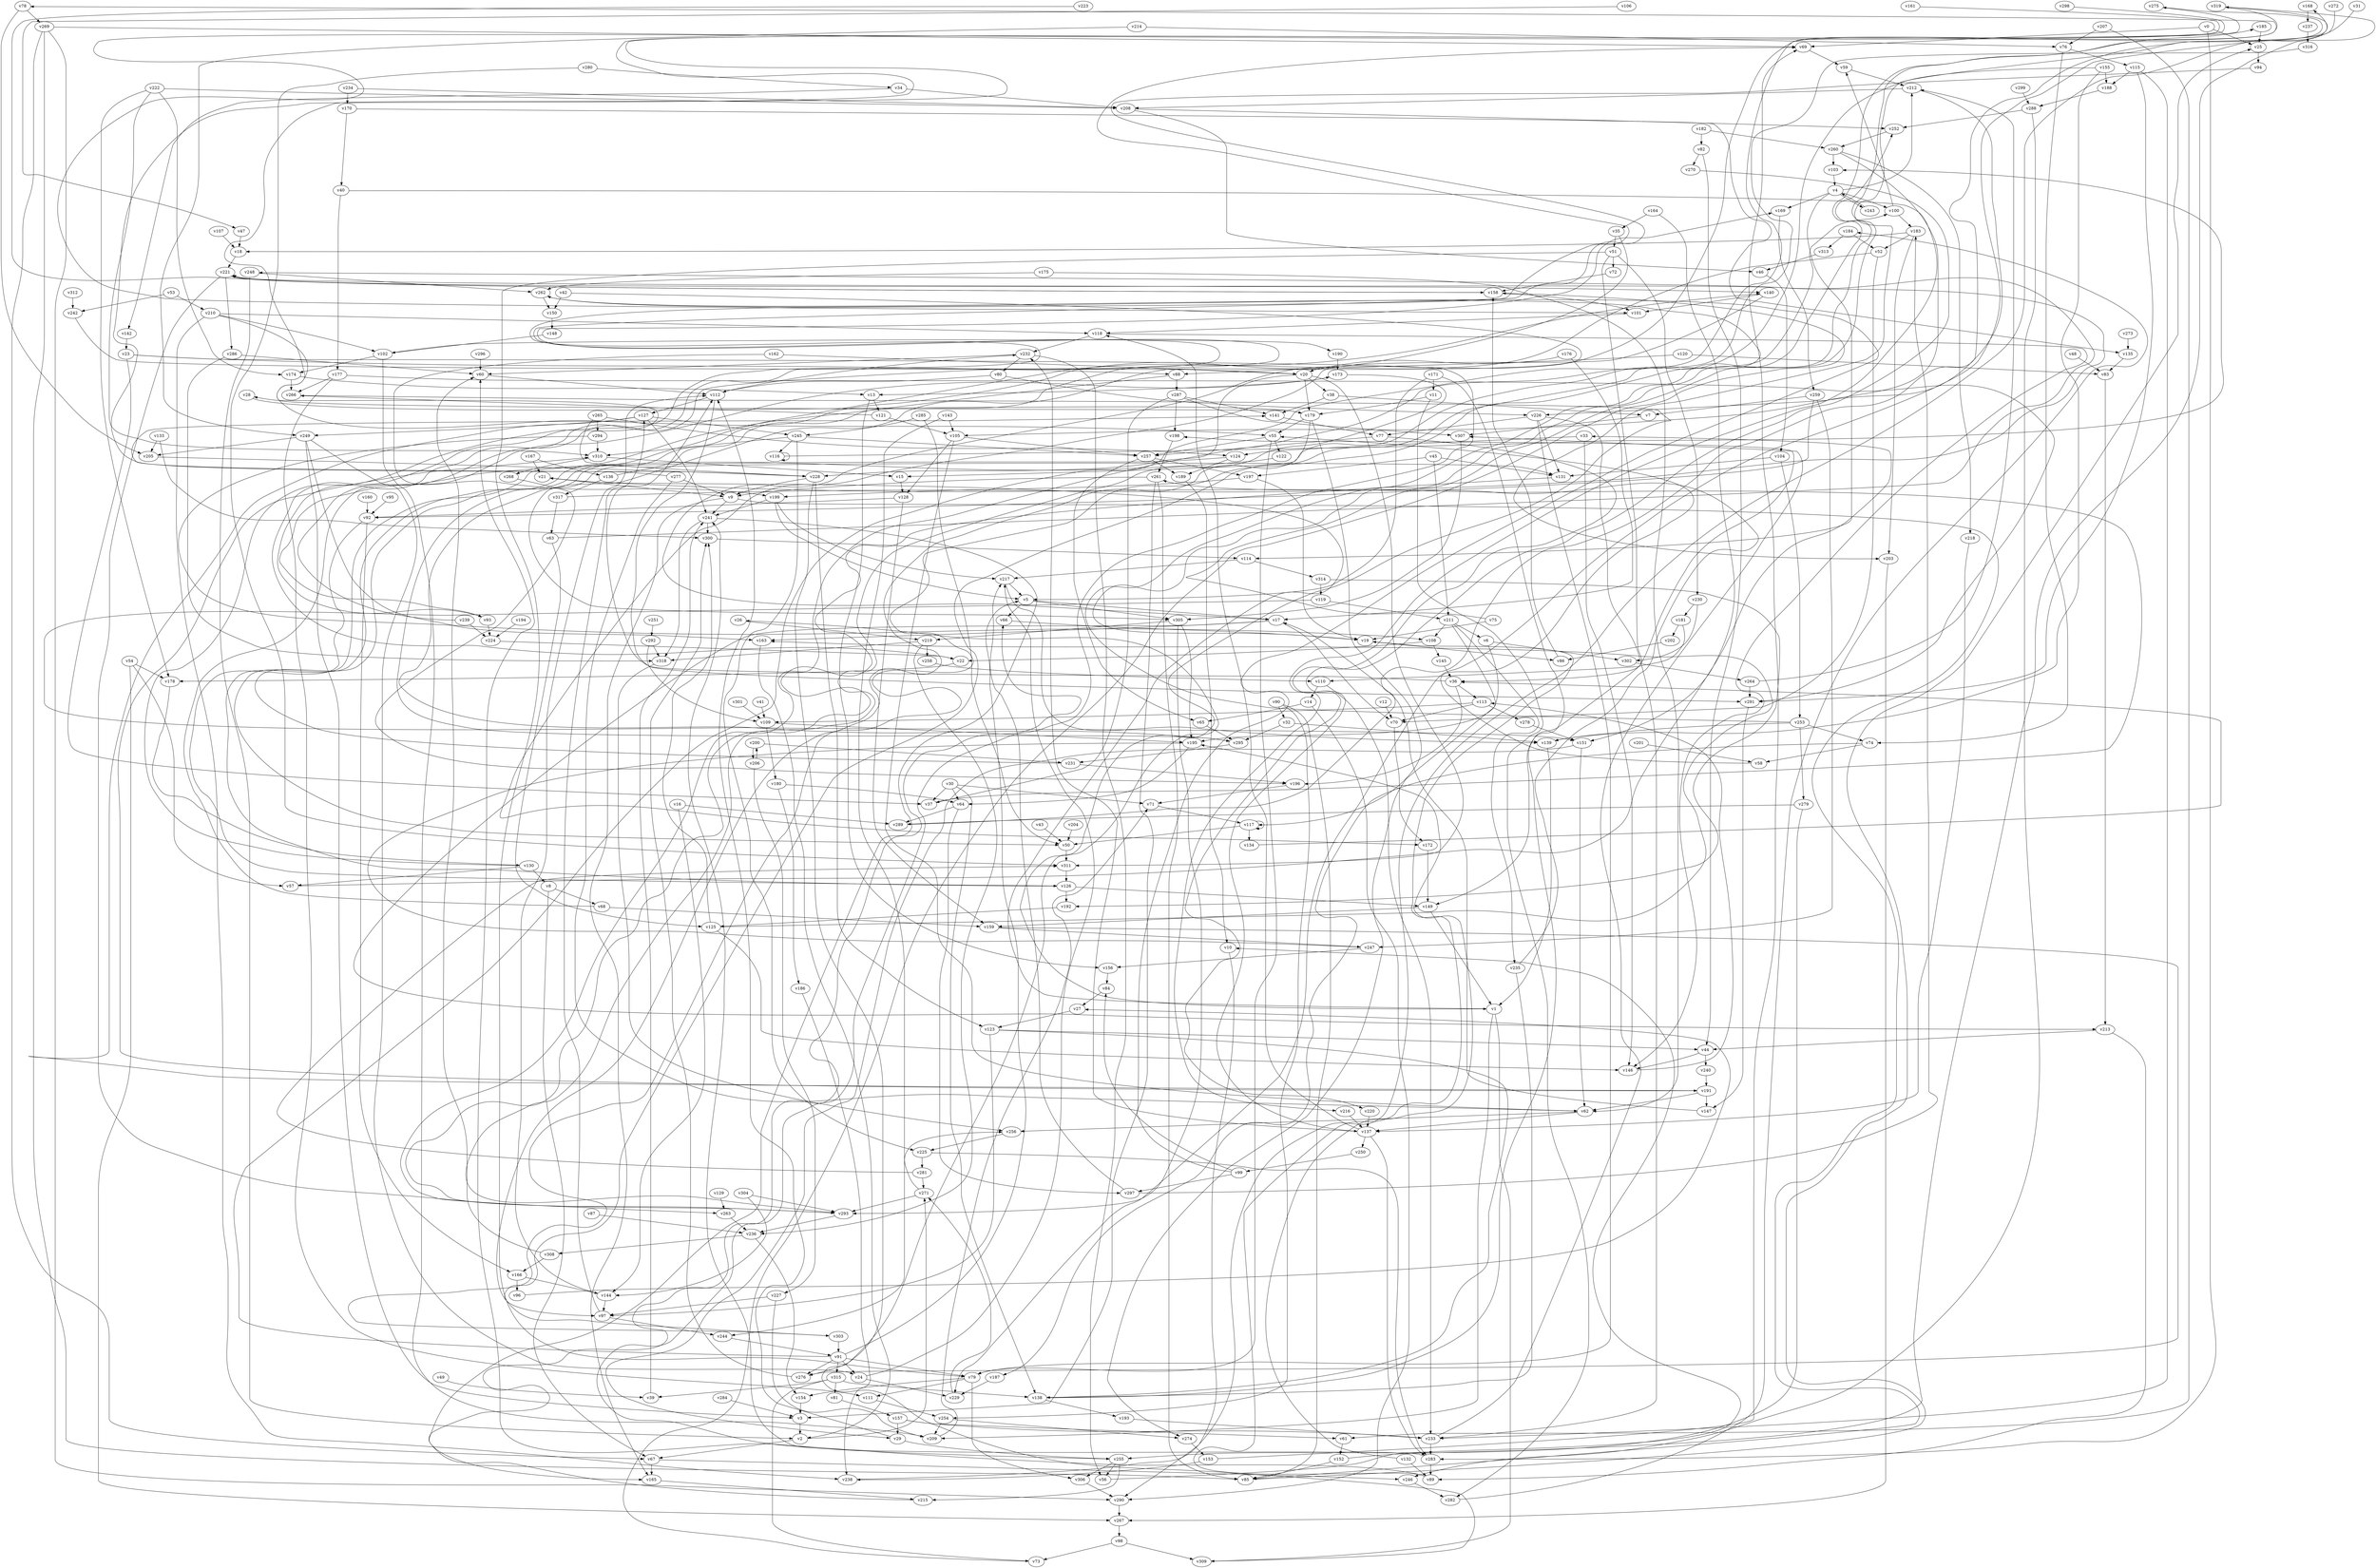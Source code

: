 // Benchmark game 472 - 320 vertices
// time_bound: 151
// targets: v79
digraph G {
    v0 [name="v0", player=1];
    v1 [name="v1", player=0];
    v2 [name="v2", player=0];
    v3 [name="v3", player=1];
    v4 [name="v4", player=0];
    v5 [name="v5", player=0];
    v6 [name="v6", player=0];
    v7 [name="v7", player=0];
    v8 [name="v8", player=1];
    v9 [name="v9", player=0];
    v10 [name="v10", player=0];
    v11 [name="v11", player=1];
    v12 [name="v12", player=1];
    v13 [name="v13", player=1];
    v14 [name="v14", player=0];
    v15 [name="v15", player=1];
    v16 [name="v16", player=0];
    v17 [name="v17", player=0];
    v18 [name="v18", player=0];
    v19 [name="v19", player=0];
    v20 [name="v20", player=1];
    v21 [name="v21", player=0];
    v22 [name="v22", player=0];
    v23 [name="v23", player=1];
    v24 [name="v24", player=0];
    v25 [name="v25", player=1];
    v26 [name="v26", player=1];
    v27 [name="v27", player=1];
    v28 [name="v28", player=0];
    v29 [name="v29", player=1];
    v30 [name="v30", player=0];
    v31 [name="v31", player=1];
    v32 [name="v32", player=0];
    v33 [name="v33", player=1];
    v34 [name="v34", player=1];
    v35 [name="v35", player=1];
    v36 [name="v36", player=0];
    v37 [name="v37", player=1];
    v38 [name="v38", player=0];
    v39 [name="v39", player=1];
    v40 [name="v40", player=1];
    v41 [name="v41", player=1];
    v42 [name="v42", player=0];
    v43 [name="v43", player=0];
    v44 [name="v44", player=1];
    v45 [name="v45", player=0];
    v46 [name="v46", player=1];
    v47 [name="v47", player=0];
    v48 [name="v48", player=1];
    v49 [name="v49", player=0];
    v50 [name="v50", player=0];
    v51 [name="v51", player=1];
    v52 [name="v52", player=0];
    v53 [name="v53", player=1];
    v54 [name="v54", player=0];
    v55 [name="v55", player=0];
    v56 [name="v56", player=1];
    v57 [name="v57", player=1];
    v58 [name="v58", player=0];
    v59 [name="v59", player=0];
    v60 [name="v60", player=0];
    v61 [name="v61", player=0];
    v62 [name="v62", player=0];
    v63 [name="v63", player=1];
    v64 [name="v64", player=1];
    v65 [name="v65", player=1];
    v66 [name="v66", player=0];
    v67 [name="v67", player=0];
    v68 [name="v68", player=0];
    v69 [name="v69", player=0];
    v70 [name="v70", player=1];
    v71 [name="v71", player=0];
    v72 [name="v72", player=1];
    v73 [name="v73", player=0];
    v74 [name="v74", player=1];
    v75 [name="v75", player=1];
    v76 [name="v76", player=0];
    v77 [name="v77", player=1];
    v78 [name="v78", player=0];
    v79 [name="v79", player=1, target=1];
    v80 [name="v80", player=0];
    v81 [name="v81", player=1];
    v82 [name="v82", player=0];
    v83 [name="v83", player=1];
    v84 [name="v84", player=0];
    v85 [name="v85", player=0];
    v86 [name="v86", player=0];
    v87 [name="v87", player=0];
    v88 [name="v88", player=0];
    v89 [name="v89", player=1];
    v90 [name="v90", player=0];
    v91 [name="v91", player=0];
    v92 [name="v92", player=1];
    v93 [name="v93", player=0];
    v94 [name="v94", player=0];
    v95 [name="v95", player=1];
    v96 [name="v96", player=0];
    v97 [name="v97", player=0];
    v98 [name="v98", player=0];
    v99 [name="v99", player=0];
    v100 [name="v100", player=0];
    v101 [name="v101", player=0];
    v102 [name="v102", player=1];
    v103 [name="v103", player=1];
    v104 [name="v104", player=1];
    v105 [name="v105", player=0];
    v106 [name="v106", player=1];
    v107 [name="v107", player=0];
    v108 [name="v108", player=0];
    v109 [name="v109", player=1];
    v110 [name="v110", player=1];
    v111 [name="v111", player=1];
    v112 [name="v112", player=0];
    v113 [name="v113", player=1];
    v114 [name="v114", player=1];
    v115 [name="v115", player=0];
    v116 [name="v116", player=0];
    v117 [name="v117", player=1];
    v118 [name="v118", player=1];
    v119 [name="v119", player=0];
    v120 [name="v120", player=1];
    v121 [name="v121", player=1];
    v122 [name="v122", player=1];
    v123 [name="v123", player=0];
    v124 [name="v124", player=0];
    v125 [name="v125", player=1];
    v126 [name="v126", player=1];
    v127 [name="v127", player=1];
    v128 [name="v128", player=1];
    v129 [name="v129", player=0];
    v130 [name="v130", player=1];
    v131 [name="v131", player=0];
    v132 [name="v132", player=0];
    v133 [name="v133", player=0];
    v134 [name="v134", player=1];
    v135 [name="v135", player=1];
    v136 [name="v136", player=1];
    v137 [name="v137", player=1];
    v138 [name="v138", player=0];
    v139 [name="v139", player=0];
    v140 [name="v140", player=1];
    v141 [name="v141", player=1];
    v142 [name="v142", player=0];
    v143 [name="v143", player=1];
    v144 [name="v144", player=0];
    v145 [name="v145", player=0];
    v146 [name="v146", player=0];
    v147 [name="v147", player=1];
    v148 [name="v148", player=1];
    v149 [name="v149", player=0];
    v150 [name="v150", player=0];
    v151 [name="v151", player=1];
    v152 [name="v152", player=1];
    v153 [name="v153", player=1];
    v154 [name="v154", player=0];
    v155 [name="v155", player=0];
    v156 [name="v156", player=1];
    v157 [name="v157", player=0];
    v158 [name="v158", player=0];
    v159 [name="v159", player=1];
    v160 [name="v160", player=1];
    v161 [name="v161", player=1];
    v162 [name="v162", player=1];
    v163 [name="v163", player=0];
    v164 [name="v164", player=1];
    v165 [name="v165", player=0];
    v166 [name="v166", player=0];
    v167 [name="v167", player=0];
    v168 [name="v168", player=1];
    v169 [name="v169", player=1];
    v170 [name="v170", player=1];
    v171 [name="v171", player=0];
    v172 [name="v172", player=0];
    v173 [name="v173", player=0];
    v174 [name="v174", player=0];
    v175 [name="v175", player=0];
    v176 [name="v176", player=1];
    v177 [name="v177", player=0];
    v178 [name="v178", player=0];
    v179 [name="v179", player=1];
    v180 [name="v180", player=1];
    v181 [name="v181", player=0];
    v182 [name="v182", player=0];
    v183 [name="v183", player=0];
    v184 [name="v184", player=0];
    v185 [name="v185", player=1];
    v186 [name="v186", player=1];
    v187 [name="v187", player=1];
    v188 [name="v188", player=1];
    v189 [name="v189", player=0];
    v190 [name="v190", player=0];
    v191 [name="v191", player=1];
    v192 [name="v192", player=1];
    v193 [name="v193", player=0];
    v194 [name="v194", player=1];
    v195 [name="v195", player=0];
    v196 [name="v196", player=0];
    v197 [name="v197", player=1];
    v198 [name="v198", player=1];
    v199 [name="v199", player=0];
    v200 [name="v200", player=1];
    v201 [name="v201", player=1];
    v202 [name="v202", player=0];
    v203 [name="v203", player=0];
    v204 [name="v204", player=1];
    v205 [name="v205", player=0];
    v206 [name="v206", player=0];
    v207 [name="v207", player=1];
    v208 [name="v208", player=1];
    v209 [name="v209", player=0];
    v210 [name="v210", player=1];
    v211 [name="v211", player=0];
    v212 [name="v212", player=0];
    v213 [name="v213", player=1];
    v214 [name="v214", player=1];
    v215 [name="v215", player=1];
    v216 [name="v216", player=0];
    v217 [name="v217", player=0];
    v218 [name="v218", player=1];
    v219 [name="v219", player=1];
    v220 [name="v220", player=0];
    v221 [name="v221", player=1];
    v222 [name="v222", player=1];
    v223 [name="v223", player=0];
    v224 [name="v224", player=1];
    v225 [name="v225", player=1];
    v226 [name="v226", player=0];
    v227 [name="v227", player=0];
    v228 [name="v228", player=1];
    v229 [name="v229", player=1];
    v230 [name="v230", player=1];
    v231 [name="v231", player=1];
    v232 [name="v232", player=1];
    v233 [name="v233", player=1];
    v234 [name="v234", player=1];
    v235 [name="v235", player=0];
    v236 [name="v236", player=0];
    v237 [name="v237", player=0];
    v238 [name="v238", player=1];
    v239 [name="v239", player=1];
    v240 [name="v240", player=1];
    v241 [name="v241", player=0];
    v242 [name="v242", player=0];
    v243 [name="v243", player=0];
    v244 [name="v244", player=0];
    v245 [name="v245", player=1];
    v246 [name="v246", player=1];
    v247 [name="v247", player=1];
    v248 [name="v248", player=0];
    v249 [name="v249", player=1];
    v250 [name="v250", player=1];
    v251 [name="v251", player=1];
    v252 [name="v252", player=0];
    v253 [name="v253", player=1];
    v254 [name="v254", player=0];
    v255 [name="v255", player=0];
    v256 [name="v256", player=1];
    v257 [name="v257", player=0];
    v258 [name="v258", player=0];
    v259 [name="v259", player=0];
    v260 [name="v260", player=1];
    v261 [name="v261", player=1];
    v262 [name="v262", player=0];
    v263 [name="v263", player=0];
    v264 [name="v264", player=0];
    v265 [name="v265", player=1];
    v266 [name="v266", player=1];
    v267 [name="v267", player=1];
    v268 [name="v268", player=0];
    v269 [name="v269", player=1];
    v270 [name="v270", player=0];
    v271 [name="v271", player=1];
    v272 [name="v272", player=0];
    v273 [name="v273", player=1];
    v274 [name="v274", player=1];
    v275 [name="v275", player=0];
    v276 [name="v276", player=0];
    v277 [name="v277", player=1];
    v278 [name="v278", player=0];
    v279 [name="v279", player=1];
    v280 [name="v280", player=0];
    v281 [name="v281", player=1];
    v282 [name="v282", player=1];
    v283 [name="v283", player=0];
    v284 [name="v284", player=1];
    v285 [name="v285", player=0];
    v286 [name="v286", player=1];
    v287 [name="v287", player=1];
    v288 [name="v288", player=0];
    v289 [name="v289", player=0];
    v290 [name="v290", player=0];
    v291 [name="v291", player=1];
    v292 [name="v292", player=0];
    v293 [name="v293", player=0];
    v294 [name="v294", player=1];
    v295 [name="v295", player=0];
    v296 [name="v296", player=0];
    v297 [name="v297", player=1];
    v298 [name="v298", player=1];
    v299 [name="v299", player=1];
    v300 [name="v300", player=1];
    v301 [name="v301", player=1];
    v302 [name="v302", player=0];
    v303 [name="v303", player=0];
    v304 [name="v304", player=0];
    v305 [name="v305", player=0];
    v306 [name="v306", player=1];
    v307 [name="v307", player=0];
    v308 [name="v308", player=0];
    v309 [name="v309", player=0];
    v310 [name="v310", player=0];
    v311 [name="v311", player=1];
    v312 [name="v312", player=1];
    v313 [name="v313", player=0];
    v314 [name="v314", player=1];
    v315 [name="v315", player=1];
    v316 [name="v316", player=0];
    v317 [name="v317", player=1];
    v318 [name="v318", player=1];
    v319 [name="v319", player=0];

    v0 -> v69;
    v1 -> v21 [constraint="t >= 5"];
    v2 -> v67;
    v3 -> v2;
    v4 -> v212;
    v5 -> v17;
    v6 -> v274 [constraint="t < 7"];
    v7 -> v307;
    v8 -> v68;
    v9 -> v85 [constraint="t mod 5 == 0"];
    v10 -> v290;
    v11 -> v179;
    v12 -> v70;
    v13 -> v121;
    v14 -> v65;
    v15 -> v128;
    v16 -> v144;
    v17 -> v213 [constraint="t mod 4 == 0"];
    v18 -> v221;
    v19 -> v252 [constraint="t mod 3 == 1"];
    v20 -> v311;
    v21 -> v9;
    v22 -> v69 [constraint="t < 14"];
    v23 -> v255 [constraint="t mod 4 == 0"];
    v24 -> v217;
    v25 -> v94;
    v26 -> v219;
    v27 -> v123;
    v28 -> v179;
    v29 -> v112;
    v30 -> v64;
    v31 -> v229 [constraint="t < 13"];
    v32 -> v295;
    v33 -> v146;
    v34 -> v142 [constraint="t mod 5 == 1"];
    v35 -> v295 [constraint="t < 13"];
    v36 -> v113;
    v37 -> v21 [constraint="t < 15"];
    v38 -> v7;
    v39 -> v241;
    v40 -> v216 [constraint="t >= 2"];
    v41 -> v109;
    v42 -> v305 [constraint="t < 7"];
    v43 -> v50;
    v44 -> v240;
    v45 -> v211;
    v46 -> v104;
    v47 -> v18;
    v48 -> v83;
    v49 -> v39;
    v50 -> v311;
    v51 -> v72;
    v52 -> v295 [constraint="t >= 3"];
    v53 -> v210;
    v54 -> v178;
    v55 -> v257;
    v56 -> v10 [constraint="t mod 5 == 0"];
    v57 -> v33 [constraint="t < 7"];
    v58 -> v55 [constraint="t < 11"];
    v59 -> v212;
    v60 -> v112;
    v61 -> v152;
    v62 -> v256;
    v63 -> v248 [constraint="t mod 5 == 3"];
    v64 -> v297;
    v65 -> v295;
    v66 -> v19;
    v67 -> v246;
    v68 -> v173 [constraint="t < 13"];
    v69 -> v59;
    v70 -> v172;
    v71 -> v117;
    v72 -> v158;
    v73 -> v158 [constraint="t >= 5"];
    v74 -> v187 [constraint="t mod 2 == 1"];
    v75 -> v185 [constraint="t >= 2"];
    v76 -> v74;
    v77 -> v220 [constraint="t < 12"];
    v78 -> v269;
    v79 -> v111;
    v80 -> v112;
    v81 -> v157;
    v82 -> v270;
    v83 -> v213;
    v84 -> v27;
    v85 -> v25 [constraint="t < 9"];
    v86 -> v158;
    v87 -> v236;
    v88 -> v50 [constraint="t mod 5 == 2"];
    v89 -> v19 [constraint="t mod 4 == 2"];
    v90 -> v32;
    v91 -> v78 [constraint="t < 11"];
    v92 -> v126 [constraint="t < 6"];
    v93 -> v224;
    v94 -> v93 [constraint="t < 5"];
    v95 -> v92;
    v96 -> v27 [constraint="t mod 4 == 0"];
    v97 -> v244;
    v98 -> v73;
    v99 -> v262 [constraint="t >= 3"];
    v100 -> v183;
    v101 -> v118;
    v102 -> v190 [constraint="t >= 5"];
    v103 -> v4;
    v104 -> v131;
    v105 -> v257;
    v106 -> v47 [constraint="t >= 4"];
    v107 -> v18;
    v108 -> v145;
    v109 -> v195;
    v110 -> v233;
    v111 -> v254;
    v112 -> v232;
    v113 -> v278;
    v114 -> v314;
    v115 -> v233;
    v116 -> v103 [constraint="t mod 4 == 0"];
    v117 -> v134;
    v118 -> v146 [constraint="t < 10"];
    v119 -> v151 [constraint="t < 7"];
    v120 -> v88;
    v121 -> v266 [constraint="t mod 4 == 2"];
    v122 -> v93 [constraint="t >= 3"];
    v123 -> v138 [constraint="t >= 1"];
    v124 -> v126 [constraint="t < 6"];
    v125 -> v163 [constraint="t mod 2 == 1"];
    v126 -> v149;
    v127 -> v191 [constraint="t < 7"];
    v128 -> v159;
    v129 -> v263;
    v130 -> v28 [constraint="t < 5"];
    v131 -> v293 [constraint="t >= 1"];
    v132 -> v195 [constraint="t mod 4 == 2"];
    v133 -> v300 [constraint="t < 6"];
    v134 -> v36 [constraint="t mod 3 == 0"];
    v135 -> v83;
    v136 -> v131 [constraint="t < 9"];
    v137 -> v232;
    v138 -> v198 [constraint="t mod 5 == 2"];
    v139 -> v1;
    v140 -> v172 [constraint="t < 8"];
    v141 -> v77;
    v142 -> v23;
    v143 -> v244;
    v144 -> v112;
    v145 -> v36;
    v146 -> v113 [constraint="t mod 2 == 1"];
    v147 -> v17;
    v148 -> v102;
    v149 -> v159;
    v150 -> v148;
    v151 -> v29 [constraint="t mod 2 == 0"];
    v152 -> v319 [constraint="t >= 5"];
    v153 -> v238;
    v154 -> v3;
    v155 -> v97 [constraint="t >= 4"];
    v156 -> v84;
    v157 -> v233;
    v158 -> v221 [constraint="t < 9"];
    v159 -> v276 [constraint="t mod 4 == 1"];
    v160 -> v92;
    v161 -> v101 [constraint="t < 9"];
    v162 -> v199;
    v163 -> v2;
    v164 -> v151;
    v165 -> v215;
    v166 -> v144;
    v167 -> v21;
    v168 -> v237;
    v169 -> v259;
    v170 -> v135 [constraint="t >= 4"];
    v171 -> v149;
    v172 -> v149;
    v173 -> v293 [constraint="t mod 5 == 4"];
    v174 -> v13;
    v175 -> v262;
    v176 -> v17;
    v177 -> v291 [constraint="t >= 4"];
    v178 -> v130 [constraint="t mod 4 == 0"];
    v179 -> v55;
    v180 -> v186;
    v181 -> v202;
    v182 -> v82;
    v183 -> v52;
    v184 -> v313;
    v185 -> v25;
    v186 -> v238;
    v187 -> v229;
    v188 -> v288;
    v189 -> v10;
    v190 -> v173;
    v191 -> v310 [constraint="t mod 2 == 0"];
    v192 -> v125;
    v193 -> v233;
    v194 -> v224;
    v195 -> v247 [constraint="t >= 3"];
    v196 -> v71;
    v197 -> v199;
    v198 -> v261;
    v199 -> v217;
    v200 -> v206;
    v201 -> v58;
    v202 -> v86;
    v203 -> v267;
    v204 -> v50;
    v205 -> v228 [constraint="t < 13"];
    v206 -> v200;
    v207 -> v61;
    v208 -> v252;
    v209 -> v71 [constraint="t < 5"];
    v210 -> v55 [constraint="t mod 4 == 3"];
    v211 -> v6;
    v212 -> v208;
    v213 -> v44;
    v214 -> v76;
    v215 -> v66 [constraint="t >= 3"];
    v216 -> v137;
    v217 -> v139;
    v218 -> v137;
    v219 -> v258;
    v220 -> v137;
    v221 -> v293;
    v222 -> v208;
    v223 -> v140 [constraint="t >= 1"];
    v224 -> v22;
    v225 -> v283 [constraint="t mod 3 == 2"];
    v226 -> v79;
    v227 -> v209;
    v228 -> v9;
    v229 -> v271;
    v230 -> v181;
    v231 -> v140 [constraint="t < 5"];
    v232 -> v56;
    v233 -> v307 [constraint="t >= 5"];
    v234 -> v170;
    v235 -> v261 [constraint="t < 9"];
    v236 -> v308;
    v237 -> v316;
    v238 -> v319 [constraint="t < 10"];
    v239 -> v169 [constraint="t < 13"];
    v240 -> v191;
    v241 -> v165 [constraint="t mod 5 == 3"];
    v242 -> v20 [constraint="t < 5"];
    v243 -> v4;
    v244 -> v91;
    v245 -> v225;
    v246 -> v282;
    v247 -> v156;
    v248 -> v2;
    v249 -> v3;
    v250 -> v99;
    v251 -> v292;
    v252 -> v260;
    v253 -> v275 [constraint="t < 11"];
    v254 -> v209;
    v255 -> v56;
    v256 -> v225;
    v257 -> v197;
    v258 -> v110;
    v259 -> v7;
    v260 -> v105;
    v261 -> v85;
    v262 -> v303 [constraint="t >= 1"];
    v263 -> v236;
    v264 -> v212;
    v265 -> v228;
    v266 -> v1 [constraint="t < 9"];
    v267 -> v98;
    v268 -> v196 [constraint="t < 12"];
    v269 -> v290;
    v270 -> v137 [constraint="t < 5"];
    v271 -> v256 [constraint="t mod 5 == 1"];
    v272 -> v203 [constraint="t < 8"];
    v273 -> v135;
    v274 -> v153;
    v275 -> v179 [constraint="t < 9"];
    v276 -> v300;
    v277 -> v141 [constraint="t >= 5"];
    v278 -> v151;
    v279 -> v289;
    v280 -> v34;
    v281 -> v311 [constraint="t mod 5 == 3"];
    v282 -> v184 [constraint="t < 14"];
    v283 -> v241;
    v284 -> v3;
    v285 -> v245;
    v286 -> v60;
    v287 -> v307;
    v288 -> v252;
    v289 -> v168 [constraint="t < 10"];
    v290 -> v267;
    v291 -> v147;
    v292 -> v109 [constraint="t < 7"];
    v293 -> v236;
    v294 -> v108 [constraint="t >= 4"];
    v295 -> v231;
    v296 -> v60;
    v297 -> v183;
    v298 -> v228 [constraint="t >= 1"];
    v299 -> v288;
    v300 -> v114;
    v301 -> v109;
    v302 -> v264;
    v303 -> v100 [constraint="t >= 3"];
    v304 -> v144;
    v305 -> v293;
    v306 -> v290;
    v307 -> v305;
    v308 -> v60;
    v309 -> v26 [constraint="t mod 4 == 0"];
    v310 -> v15;
    v311 -> v126;
    v312 -> v242;
    v313 -> v46;
    v314 -> v192 [constraint="t mod 2 == 1"];
    v315 -> v39;
    v316 -> v263 [constraint="t < 15"];
    v317 -> v221 [constraint="t mod 5 == 3"];
    v318 -> v256;
    v319 -> v17 [constraint="t mod 2 == 1"];
    v249 -> v205;
    v30 -> v71;
    v269 -> v67;
    v183 -> v203;
    v127 -> v241;
    v138 -> v193;
    v90 -> v254;
    v191 -> v62;
    v117 -> v50;
    v114 -> v217;
    v179 -> v117;
    v125 -> v146;
    v97 -> v127;
    v17 -> v70;
    v105 -> v128;
    v285 -> v50;
    v30 -> v37;
    v245 -> v257;
    v211 -> v235;
    v210 -> v102;
    v52 -> v70;
    v253 -> v74;
    v230 -> v302;
    v82 -> v44;
    v80 -> v226;
    v317 -> v63;
    v113 -> v70;
    v55 -> v122;
    v249 -> v24;
    v36 -> v112;
    v221 -> v158;
    v265 -> v294;
    v259 -> v92;
    v119 -> v211;
    v184 -> v52;
    v127 -> v249;
    v210 -> v238;
    v99 -> v297;
    v54 -> v267;
    v253 -> v139;
    v288 -> v246;
    v120 -> v83;
    v51 -> v36;
    v225 -> v281;
    v210 -> v118;
    v33 -> v124;
    v280 -> v311;
    v173 -> v13;
    v211 -> v195;
    v20 -> v228;
    v99 -> v84;
    v279 -> v255;
    v167 -> v136;
    v277 -> v62;
    v124 -> v189;
    v287 -> v198;
    v44 -> v146;
    v249 -> v163;
    v30 -> v138;
    v233 -> v283;
    v281 -> v271;
    v191 -> v147;
    v100 -> v59;
    v175 -> v62;
    v245 -> v310;
    v137 -> v283;
    v200 -> v231;
    v133 -> v205;
    v116 -> v116;
    v283 -> v89;
    v1 -> v209;
    v157 -> v61;
    v4 -> v243;
    v269 -> v85;
    v13 -> v156;
    v77 -> v257;
    v55 -> v79;
    v262 -> v150;
    v102 -> v209;
    v5 -> v305;
    v181 -> v110;
    v170 -> v40;
    v305 -> v219;
    v88 -> v287;
    v108 -> v22;
    v171 -> v11;
    v297 -> v217;
    v38 -> v141;
    v0 -> v25;
    v144 -> v97;
    v16 -> v289;
    v183 -> v18;
    v287 -> v37;
    v177 -> v266;
    v232 -> v80;
    v40 -> v177;
    v179 -> v15;
    v269 -> v69;
    v2 -> v271;
    v5 -> v66;
    v153 -> v69;
    v277 -> v9;
    v260 -> v103;
    v305 -> v195;
    v180 -> v64;
    v206 -> v227;
    v140 -> v101;
    v128 -> v92;
    v45 -> v197;
    v104 -> v253;
    v121 -> v105;
    v245 -> v116;
    v79 -> v154;
    v222 -> v178;
    v53 -> v242;
    v219 -> v236;
    v157 -> v29;
    v257 -> v189;
    v171 -> v5;
    v213 -> v89;
    v314 -> v119;
    v8 -> v67;
    v64 -> v289;
    v253 -> v279;
    v214 -> v249;
    v199 -> v5;
    v222 -> v174;
    v23 -> v88;
    v136 -> v317;
    v68 -> v159;
    v51 -> v79;
    v24 -> v229;
    v42 -> v150;
    v113 -> v109;
    v143 -> v105;
    v241 -> v300;
    v117 -> v117;
    v310 -> v268;
    v261 -> v3;
    v91 -> v5;
    v304 -> v293;
    v29 -> v255;
    v112 -> v291;
    v89 -> v60;
    v20 -> v179;
    v303 -> v91;
    v130 -> v8;
    v1 -> v309;
    v22 -> v178;
    v123 -> v44;
    v91 -> v315;
    v294 -> v310;
    v132 -> v89;
    v239 -> v224;
    v0 -> v283;
    v115 -> v291;
    v162 -> v20;
    v264 -> v291;
    v207 -> v76;
    v23 -> v37;
    v62 -> v137;
    v254 -> v274;
    v91 -> v24;
    v226 -> v233;
    v241 -> v318;
    v255 -> v306;
    v235 -> v138;
    v228 -> v123;
    v112 -> v127;
    v90 -> v85;
    v226 -> v131;
    v4 -> v100;
    v259 -> v247;
    v123 -> v97;
    v91 -> v79;
    v76 -> v115;
    v260 -> v218;
    v177 -> v111;
    v232 -> v60;
    v155 -> v139;
    v79 -> v306;
    v271 -> v293;
    v227 -> v97;
    v149 -> v1;
    v98 -> v309;
    v137 -> v250;
    v208 -> v46;
    v166 -> v96;
    v9 -> v165;
    v286 -> v318;
    v130 -> v57;
    v236 -> v154;
    v308 -> v166;
    v222 -> v310;
    v125 -> v300;
    v78 -> v205;
    v164 -> v35;
    v152 -> v85;
    v19 -> v86;
    v126 -> v192;
    v14 -> v290;
    v36 -> v196;
    v212 -> v226;
    v261 -> v9;
    v75 -> v19;
    v151 -> v62;
    v51 -> v230;
    v219 -> v318;
    v109 -> v180;
    v102 -> v174;
    v155 -> v188;
    v211 -> v108;
    v257 -> v65;
    v137 -> v118;
    v248 -> v262;
    v20 -> v38;
    v110 -> v14;
    v32 -> v139;
    v34 -> v208;
    v217 -> v5;
    v234 -> v208;
    v127 -> v245;
    v105 -> v62;
    v221 -> v286;
    v74 -> v58;
    v11 -> v282;
    v315 -> v73;
    v182 -> v260;
    v315 -> v81;
    v255 -> v215;
    v265 -> v124;
    v4 -> v114;
    v287 -> v141;
    v228 -> v276;
    v197 -> v19;
    v54 -> v57;
    v9 -> v241;
    v63 -> v125;
    v115 -> v188;
    v292 -> v318;
    v91 -> v276;
    v199 -> v241;
    v231 -> v196;
    v159 -> v247;
    v6 -> v302;
    v35 -> v51;
    v92 -> v166;
    v226 -> v77;
    v118 -> v232;
    v195 -> v64;
    v67 -> v165;
    v315 -> v138;
    v158 -> v101;
    v174 -> v266;
    v176 -> v20;
    v45 -> v131;
    v4 -> v169;
    v17 -> v163;
}
